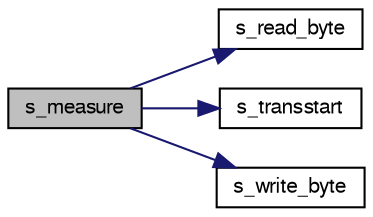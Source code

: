 digraph "s_measure"
{
  edge [fontname="FreeSans",fontsize="10",labelfontname="FreeSans",labelfontsize="10"];
  node [fontname="FreeSans",fontsize="10",shape=record];
  rankdir="LR";
  Node1 [label="s_measure",height=0.2,width=0.4,color="black", fillcolor="grey75", style="filled", fontcolor="black"];
  Node1 -> Node2 [color="midnightblue",fontsize="10",style="solid",fontname="FreeSans"];
  Node2 [label="s_read_byte",height=0.2,width=0.4,color="black", fillcolor="white", style="filled",URL="$humid__sht_8c.html#ac144feb66d5edf10a401e1192264b5d6"];
  Node1 -> Node3 [color="midnightblue",fontsize="10",style="solid",fontname="FreeSans"];
  Node3 [label="s_transstart",height=0.2,width=0.4,color="black", fillcolor="white", style="filled",URL="$humid__sht_8c.html#ac050a2242a1eb18e147c12192ad4a81a"];
  Node1 -> Node4 [color="midnightblue",fontsize="10",style="solid",fontname="FreeSans"];
  Node4 [label="s_write_byte",height=0.2,width=0.4,color="black", fillcolor="white", style="filled",URL="$humid__sht_8c.html#add5886a69f8f33fe13ebf3b995abcdd1"];
}
